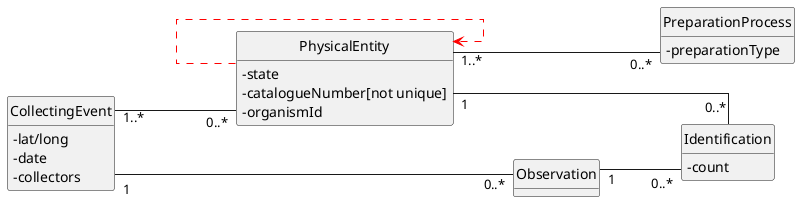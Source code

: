 @startuml
left to right direction

skinparam classAttributeIconSize 0

hide circle
hide methods

class "CollectingEvent" as ce {
-lat/long
-date
-collectors
}

class "PhysicalEntity" as pe {
-state
-catalogueNumber[not unique]
-organismId
}

class "Observation" as obs {
}

skinparam linetype spline

class "Identification" as identification{
-count
}

class "PreparationProcess" as preparation{
-preparationType
}

ce "1..* " --- "0..*" pe
ce "1 " -- "0..*" obs
skinparam linetype ortho
pe "1 " --- "0..*" identification
pe "1..*" --- "0..*" preparation
pe -[#red,dashed]-> pe
obs "1 " -- "0..*" identification

@enduml
